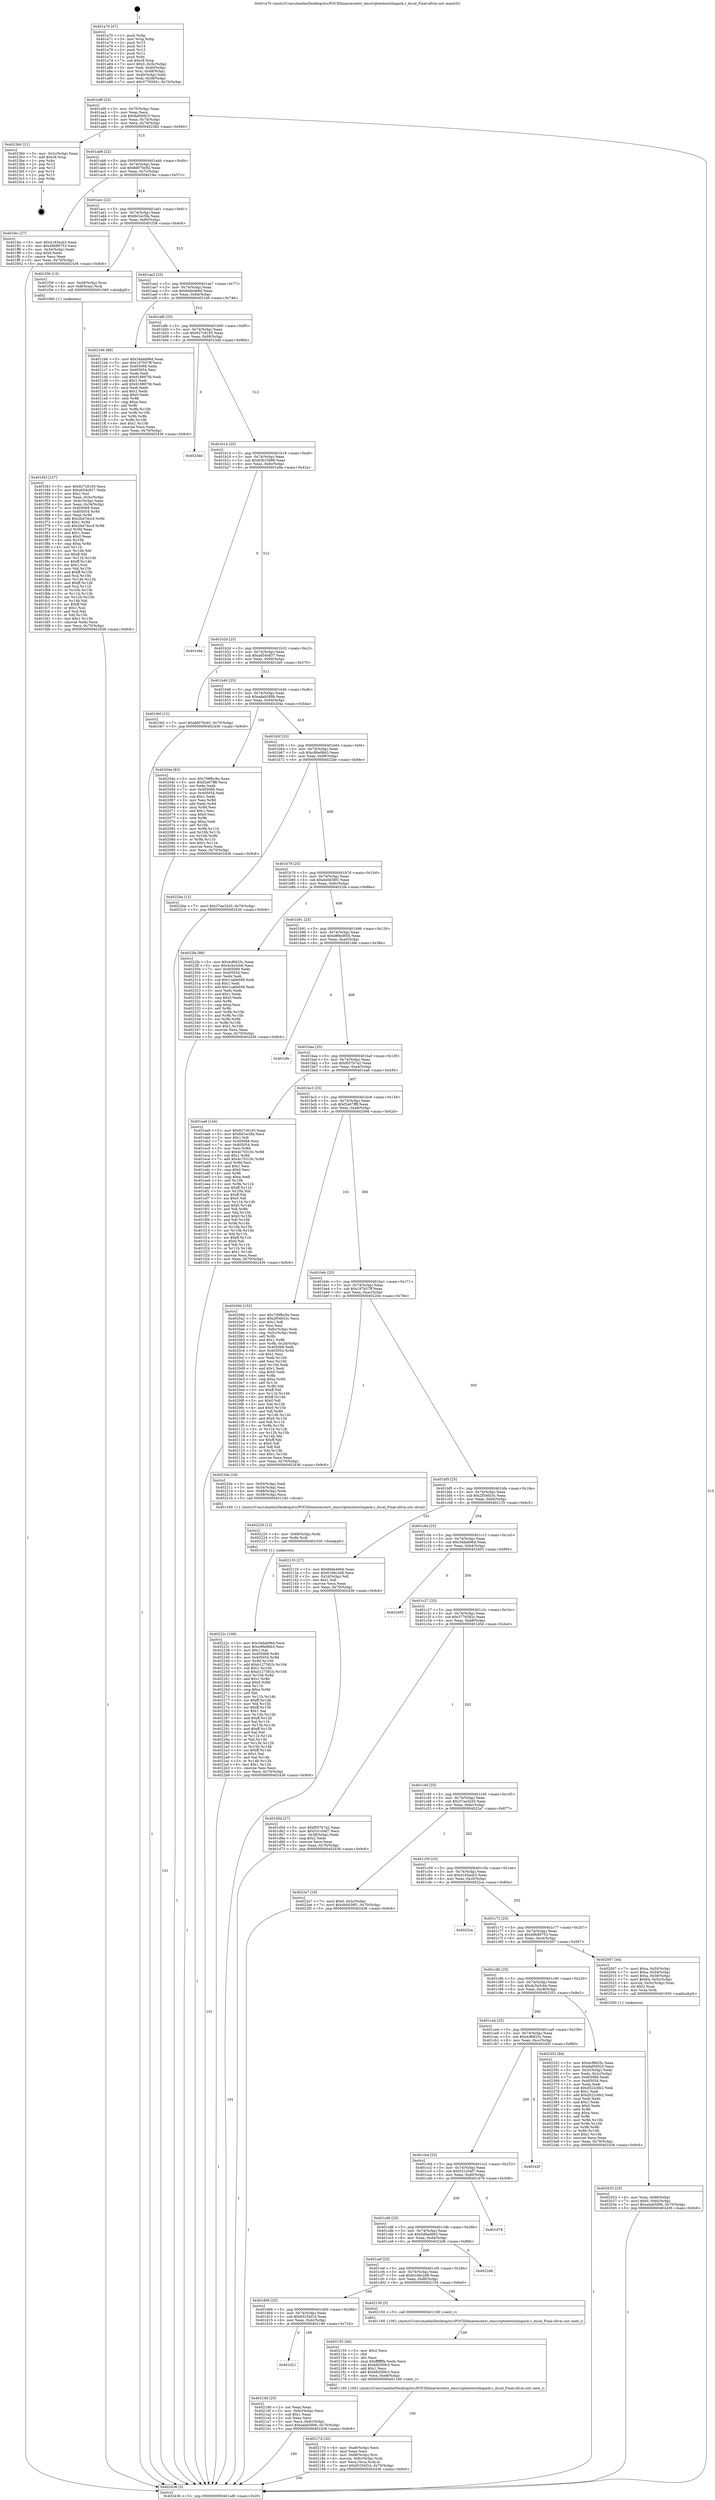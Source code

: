 digraph "0x401a70" {
  label = "0x401a70 (/mnt/c/Users/mathe/Desktop/tcc/POCII/binaries/extr_emscriptentestslinpack.c_dscal_Final-ollvm.out::main(0))"
  labelloc = "t"
  node[shape=record]

  Entry [label="",width=0.3,height=0.3,shape=circle,fillcolor=black,style=filled]
  "0x401a9f" [label="{
     0x401a9f [23]\l
     | [instrs]\l
     &nbsp;&nbsp;0x401a9f \<+3\>: mov -0x70(%rbp),%eax\l
     &nbsp;&nbsp;0x401aa2 \<+2\>: mov %eax,%ecx\l
     &nbsp;&nbsp;0x401aa4 \<+6\>: sub $0x8af50925,%ecx\l
     &nbsp;&nbsp;0x401aaa \<+3\>: mov %eax,-0x74(%rbp)\l
     &nbsp;&nbsp;0x401aad \<+3\>: mov %ecx,-0x78(%rbp)\l
     &nbsp;&nbsp;0x401ab0 \<+6\>: je 00000000004023b0 \<main+0x940\>\l
  }"]
  "0x4023b0" [label="{
     0x4023b0 [21]\l
     | [instrs]\l
     &nbsp;&nbsp;0x4023b0 \<+3\>: mov -0x2c(%rbp),%eax\l
     &nbsp;&nbsp;0x4023b3 \<+7\>: add $0xc8,%rsp\l
     &nbsp;&nbsp;0x4023ba \<+1\>: pop %rbx\l
     &nbsp;&nbsp;0x4023bb \<+2\>: pop %r12\l
     &nbsp;&nbsp;0x4023bd \<+2\>: pop %r13\l
     &nbsp;&nbsp;0x4023bf \<+2\>: pop %r14\l
     &nbsp;&nbsp;0x4023c1 \<+2\>: pop %r15\l
     &nbsp;&nbsp;0x4023c3 \<+1\>: pop %rbp\l
     &nbsp;&nbsp;0x4023c4 \<+1\>: ret\l
  }"]
  "0x401ab6" [label="{
     0x401ab6 [22]\l
     | [instrs]\l
     &nbsp;&nbsp;0x401ab6 \<+5\>: jmp 0000000000401abb \<main+0x4b\>\l
     &nbsp;&nbsp;0x401abb \<+3\>: mov -0x74(%rbp),%eax\l
     &nbsp;&nbsp;0x401abe \<+5\>: sub $0x8d07bc92,%eax\l
     &nbsp;&nbsp;0x401ac3 \<+3\>: mov %eax,-0x7c(%rbp)\l
     &nbsp;&nbsp;0x401ac6 \<+6\>: je 0000000000401fec \<main+0x57c\>\l
  }"]
  Exit [label="",width=0.3,height=0.3,shape=circle,fillcolor=black,style=filled,peripheries=2]
  "0x401fec" [label="{
     0x401fec [27]\l
     | [instrs]\l
     &nbsp;&nbsp;0x401fec \<+5\>: mov $0x4183acb3,%eax\l
     &nbsp;&nbsp;0x401ff1 \<+5\>: mov $0x49b89753,%ecx\l
     &nbsp;&nbsp;0x401ff6 \<+3\>: mov -0x34(%rbp),%edx\l
     &nbsp;&nbsp;0x401ff9 \<+3\>: cmp $0x0,%edx\l
     &nbsp;&nbsp;0x401ffc \<+3\>: cmove %ecx,%eax\l
     &nbsp;&nbsp;0x401fff \<+3\>: mov %eax,-0x70(%rbp)\l
     &nbsp;&nbsp;0x402002 \<+5\>: jmp 0000000000402436 \<main+0x9c6\>\l
  }"]
  "0x401acc" [label="{
     0x401acc [22]\l
     | [instrs]\l
     &nbsp;&nbsp;0x401acc \<+5\>: jmp 0000000000401ad1 \<main+0x61\>\l
     &nbsp;&nbsp;0x401ad1 \<+3\>: mov -0x74(%rbp),%eax\l
     &nbsp;&nbsp;0x401ad4 \<+5\>: sub $0x8d1ec5fa,%eax\l
     &nbsp;&nbsp;0x401ad9 \<+3\>: mov %eax,-0x80(%rbp)\l
     &nbsp;&nbsp;0x401adc \<+6\>: je 0000000000401f36 \<main+0x4c6\>\l
  }"]
  "0x40222c" [label="{
     0x40222c [146]\l
     | [instrs]\l
     &nbsp;&nbsp;0x40222c \<+5\>: mov $0x34dab96d,%ecx\l
     &nbsp;&nbsp;0x402231 \<+5\>: mov $0xc86e9bb3,%esi\l
     &nbsp;&nbsp;0x402236 \<+2\>: mov $0x1,%al\l
     &nbsp;&nbsp;0x402238 \<+8\>: mov 0x405068,%r8d\l
     &nbsp;&nbsp;0x402240 \<+8\>: mov 0x405054,%r9d\l
     &nbsp;&nbsp;0x402248 \<+3\>: mov %r8d,%r10d\l
     &nbsp;&nbsp;0x40224b \<+7\>: add $0xb127581b,%r10d\l
     &nbsp;&nbsp;0x402252 \<+4\>: sub $0x1,%r10d\l
     &nbsp;&nbsp;0x402256 \<+7\>: sub $0xb127581b,%r10d\l
     &nbsp;&nbsp;0x40225d \<+4\>: imul %r10d,%r8d\l
     &nbsp;&nbsp;0x402261 \<+4\>: and $0x1,%r8d\l
     &nbsp;&nbsp;0x402265 \<+4\>: cmp $0x0,%r8d\l
     &nbsp;&nbsp;0x402269 \<+4\>: sete %r11b\l
     &nbsp;&nbsp;0x40226d \<+4\>: cmp $0xa,%r9d\l
     &nbsp;&nbsp;0x402271 \<+3\>: setl %bl\l
     &nbsp;&nbsp;0x402274 \<+3\>: mov %r11b,%r14b\l
     &nbsp;&nbsp;0x402277 \<+4\>: xor $0xff,%r14b\l
     &nbsp;&nbsp;0x40227b \<+3\>: mov %bl,%r15b\l
     &nbsp;&nbsp;0x40227e \<+4\>: xor $0xff,%r15b\l
     &nbsp;&nbsp;0x402282 \<+2\>: xor $0x1,%al\l
     &nbsp;&nbsp;0x402284 \<+3\>: mov %r14b,%r12b\l
     &nbsp;&nbsp;0x402287 \<+4\>: and $0xff,%r12b\l
     &nbsp;&nbsp;0x40228b \<+3\>: and %al,%r11b\l
     &nbsp;&nbsp;0x40228e \<+3\>: mov %r15b,%r13b\l
     &nbsp;&nbsp;0x402291 \<+4\>: and $0xff,%r13b\l
     &nbsp;&nbsp;0x402295 \<+2\>: and %al,%bl\l
     &nbsp;&nbsp;0x402297 \<+3\>: or %r11b,%r12b\l
     &nbsp;&nbsp;0x40229a \<+3\>: or %bl,%r13b\l
     &nbsp;&nbsp;0x40229d \<+3\>: xor %r13b,%r12b\l
     &nbsp;&nbsp;0x4022a0 \<+3\>: or %r15b,%r14b\l
     &nbsp;&nbsp;0x4022a3 \<+4\>: xor $0xff,%r14b\l
     &nbsp;&nbsp;0x4022a7 \<+2\>: or $0x1,%al\l
     &nbsp;&nbsp;0x4022a9 \<+3\>: and %al,%r14b\l
     &nbsp;&nbsp;0x4022ac \<+3\>: or %r14b,%r12b\l
     &nbsp;&nbsp;0x4022af \<+4\>: test $0x1,%r12b\l
     &nbsp;&nbsp;0x4022b3 \<+3\>: cmovne %esi,%ecx\l
     &nbsp;&nbsp;0x4022b6 \<+3\>: mov %ecx,-0x70(%rbp)\l
     &nbsp;&nbsp;0x4022b9 \<+5\>: jmp 0000000000402436 \<main+0x9c6\>\l
  }"]
  "0x401f36" [label="{
     0x401f36 [13]\l
     | [instrs]\l
     &nbsp;&nbsp;0x401f36 \<+4\>: mov -0x48(%rbp),%rax\l
     &nbsp;&nbsp;0x401f3a \<+4\>: mov 0x8(%rax),%rdi\l
     &nbsp;&nbsp;0x401f3e \<+5\>: call 0000000000401060 \<atoi@plt\>\l
     | [calls]\l
     &nbsp;&nbsp;0x401060 \{1\} (unknown)\l
  }"]
  "0x401ae2" [label="{
     0x401ae2 [25]\l
     | [instrs]\l
     &nbsp;&nbsp;0x401ae2 \<+5\>: jmp 0000000000401ae7 \<main+0x77\>\l
     &nbsp;&nbsp;0x401ae7 \<+3\>: mov -0x74(%rbp),%eax\l
     &nbsp;&nbsp;0x401aea \<+5\>: sub $0x8dde466d,%eax\l
     &nbsp;&nbsp;0x401aef \<+6\>: mov %eax,-0x84(%rbp)\l
     &nbsp;&nbsp;0x401af5 \<+6\>: je 00000000004021b6 \<main+0x746\>\l
  }"]
  "0x402220" [label="{
     0x402220 [12]\l
     | [instrs]\l
     &nbsp;&nbsp;0x402220 \<+4\>: mov -0x68(%rbp),%rdx\l
     &nbsp;&nbsp;0x402224 \<+3\>: mov %rdx,%rdi\l
     &nbsp;&nbsp;0x402227 \<+5\>: call 0000000000401030 \<free@plt\>\l
     | [calls]\l
     &nbsp;&nbsp;0x401030 \{1\} (unknown)\l
  }"]
  "0x4021b6" [label="{
     0x4021b6 [88]\l
     | [instrs]\l
     &nbsp;&nbsp;0x4021b6 \<+5\>: mov $0x34dab96d,%eax\l
     &nbsp;&nbsp;0x4021bb \<+5\>: mov $0x197b57ff,%ecx\l
     &nbsp;&nbsp;0x4021c0 \<+7\>: mov 0x405068,%edx\l
     &nbsp;&nbsp;0x4021c7 \<+7\>: mov 0x405054,%esi\l
     &nbsp;&nbsp;0x4021ce \<+2\>: mov %edx,%edi\l
     &nbsp;&nbsp;0x4021d0 \<+6\>: sub $0x918897fd,%edi\l
     &nbsp;&nbsp;0x4021d6 \<+3\>: sub $0x1,%edi\l
     &nbsp;&nbsp;0x4021d9 \<+6\>: add $0x918897fd,%edi\l
     &nbsp;&nbsp;0x4021df \<+3\>: imul %edi,%edx\l
     &nbsp;&nbsp;0x4021e2 \<+3\>: and $0x1,%edx\l
     &nbsp;&nbsp;0x4021e5 \<+3\>: cmp $0x0,%edx\l
     &nbsp;&nbsp;0x4021e8 \<+4\>: sete %r8b\l
     &nbsp;&nbsp;0x4021ec \<+3\>: cmp $0xa,%esi\l
     &nbsp;&nbsp;0x4021ef \<+4\>: setl %r9b\l
     &nbsp;&nbsp;0x4021f3 \<+3\>: mov %r8b,%r10b\l
     &nbsp;&nbsp;0x4021f6 \<+3\>: and %r9b,%r10b\l
     &nbsp;&nbsp;0x4021f9 \<+3\>: xor %r9b,%r8b\l
     &nbsp;&nbsp;0x4021fc \<+3\>: or %r8b,%r10b\l
     &nbsp;&nbsp;0x4021ff \<+4\>: test $0x1,%r10b\l
     &nbsp;&nbsp;0x402203 \<+3\>: cmovne %ecx,%eax\l
     &nbsp;&nbsp;0x402206 \<+3\>: mov %eax,-0x70(%rbp)\l
     &nbsp;&nbsp;0x402209 \<+5\>: jmp 0000000000402436 \<main+0x9c6\>\l
  }"]
  "0x401afb" [label="{
     0x401afb [25]\l
     | [instrs]\l
     &nbsp;&nbsp;0x401afb \<+5\>: jmp 0000000000401b00 \<main+0x90\>\l
     &nbsp;&nbsp;0x401b00 \<+3\>: mov -0x74(%rbp),%eax\l
     &nbsp;&nbsp;0x401b03 \<+5\>: sub $0x927c8165,%eax\l
     &nbsp;&nbsp;0x401b08 \<+6\>: mov %eax,-0x88(%rbp)\l
     &nbsp;&nbsp;0x401b0e \<+6\>: je 00000000004023dd \<main+0x96d\>\l
  }"]
  "0x401d21" [label="{
     0x401d21\l
  }", style=dashed]
  "0x4023dd" [label="{
     0x4023dd\l
  }", style=dashed]
  "0x401b14" [label="{
     0x401b14 [25]\l
     | [instrs]\l
     &nbsp;&nbsp;0x401b14 \<+5\>: jmp 0000000000401b19 \<main+0xa9\>\l
     &nbsp;&nbsp;0x401b19 \<+3\>: mov -0x74(%rbp),%eax\l
     &nbsp;&nbsp;0x401b1c \<+5\>: sub $0x93b33686,%eax\l
     &nbsp;&nbsp;0x401b21 \<+6\>: mov %eax,-0x8c(%rbp)\l
     &nbsp;&nbsp;0x401b27 \<+6\>: je 0000000000401e9a \<main+0x42a\>\l
  }"]
  "0x40219d" [label="{
     0x40219d [25]\l
     | [instrs]\l
     &nbsp;&nbsp;0x40219d \<+2\>: xor %eax,%eax\l
     &nbsp;&nbsp;0x40219f \<+3\>: mov -0x6c(%rbp),%ecx\l
     &nbsp;&nbsp;0x4021a2 \<+3\>: sub $0x1,%eax\l
     &nbsp;&nbsp;0x4021a5 \<+2\>: sub %eax,%ecx\l
     &nbsp;&nbsp;0x4021a7 \<+3\>: mov %ecx,-0x6c(%rbp)\l
     &nbsp;&nbsp;0x4021aa \<+7\>: movl $0xadab589b,-0x70(%rbp)\l
     &nbsp;&nbsp;0x4021b1 \<+5\>: jmp 0000000000402436 \<main+0x9c6\>\l
  }"]
  "0x401e9a" [label="{
     0x401e9a\l
  }", style=dashed]
  "0x401b2d" [label="{
     0x401b2d [25]\l
     | [instrs]\l
     &nbsp;&nbsp;0x401b2d \<+5\>: jmp 0000000000401b32 \<main+0xc2\>\l
     &nbsp;&nbsp;0x401b32 \<+3\>: mov -0x74(%rbp),%eax\l
     &nbsp;&nbsp;0x401b35 \<+5\>: sub $0xa654c837,%eax\l
     &nbsp;&nbsp;0x401b3a \<+6\>: mov %eax,-0x90(%rbp)\l
     &nbsp;&nbsp;0x401b40 \<+6\>: je 0000000000401fe0 \<main+0x570\>\l
  }"]
  "0x40217d" [label="{
     0x40217d [32]\l
     | [instrs]\l
     &nbsp;&nbsp;0x40217d \<+6\>: mov -0xe8(%rbp),%ecx\l
     &nbsp;&nbsp;0x402183 \<+3\>: imul %eax,%ecx\l
     &nbsp;&nbsp;0x402186 \<+4\>: mov -0x68(%rbp),%rsi\l
     &nbsp;&nbsp;0x40218a \<+4\>: movslq -0x6c(%rbp),%rdi\l
     &nbsp;&nbsp;0x40218e \<+3\>: mov %ecx,(%rsi,%rdi,4)\l
     &nbsp;&nbsp;0x402191 \<+7\>: movl $0x6525bf1d,-0x70(%rbp)\l
     &nbsp;&nbsp;0x402198 \<+5\>: jmp 0000000000402436 \<main+0x9c6\>\l
  }"]
  "0x401fe0" [label="{
     0x401fe0 [12]\l
     | [instrs]\l
     &nbsp;&nbsp;0x401fe0 \<+7\>: movl $0x8d07bc92,-0x70(%rbp)\l
     &nbsp;&nbsp;0x401fe7 \<+5\>: jmp 0000000000402436 \<main+0x9c6\>\l
  }"]
  "0x401b46" [label="{
     0x401b46 [25]\l
     | [instrs]\l
     &nbsp;&nbsp;0x401b46 \<+5\>: jmp 0000000000401b4b \<main+0xdb\>\l
     &nbsp;&nbsp;0x401b4b \<+3\>: mov -0x74(%rbp),%eax\l
     &nbsp;&nbsp;0x401b4e \<+5\>: sub $0xadab589b,%eax\l
     &nbsp;&nbsp;0x401b53 \<+6\>: mov %eax,-0x94(%rbp)\l
     &nbsp;&nbsp;0x401b59 \<+6\>: je 000000000040204a \<main+0x5da\>\l
  }"]
  "0x402155" [label="{
     0x402155 [40]\l
     | [instrs]\l
     &nbsp;&nbsp;0x402155 \<+5\>: mov $0x2,%ecx\l
     &nbsp;&nbsp;0x40215a \<+1\>: cltd\l
     &nbsp;&nbsp;0x40215b \<+2\>: idiv %ecx\l
     &nbsp;&nbsp;0x40215d \<+6\>: imul $0xfffffffe,%edx,%ecx\l
     &nbsp;&nbsp;0x402163 \<+6\>: sub $0xb8200fc3,%ecx\l
     &nbsp;&nbsp;0x402169 \<+3\>: add $0x1,%ecx\l
     &nbsp;&nbsp;0x40216c \<+6\>: add $0xb8200fc3,%ecx\l
     &nbsp;&nbsp;0x402172 \<+6\>: mov %ecx,-0xe8(%rbp)\l
     &nbsp;&nbsp;0x402178 \<+5\>: call 0000000000401160 \<next_i\>\l
     | [calls]\l
     &nbsp;&nbsp;0x401160 \{100\} (/mnt/c/Users/mathe/Desktop/tcc/POCII/binaries/extr_emscriptentestslinpack.c_dscal_Final-ollvm.out::next_i)\l
  }"]
  "0x40204a" [label="{
     0x40204a [83]\l
     | [instrs]\l
     &nbsp;&nbsp;0x40204a \<+5\>: mov $0x709fbc9a,%eax\l
     &nbsp;&nbsp;0x40204f \<+5\>: mov $0xf2e67ff8,%ecx\l
     &nbsp;&nbsp;0x402054 \<+2\>: xor %edx,%edx\l
     &nbsp;&nbsp;0x402056 \<+7\>: mov 0x405068,%esi\l
     &nbsp;&nbsp;0x40205d \<+7\>: mov 0x405054,%edi\l
     &nbsp;&nbsp;0x402064 \<+3\>: sub $0x1,%edx\l
     &nbsp;&nbsp;0x402067 \<+3\>: mov %esi,%r8d\l
     &nbsp;&nbsp;0x40206a \<+3\>: add %edx,%r8d\l
     &nbsp;&nbsp;0x40206d \<+4\>: imul %r8d,%esi\l
     &nbsp;&nbsp;0x402071 \<+3\>: and $0x1,%esi\l
     &nbsp;&nbsp;0x402074 \<+3\>: cmp $0x0,%esi\l
     &nbsp;&nbsp;0x402077 \<+4\>: sete %r9b\l
     &nbsp;&nbsp;0x40207b \<+3\>: cmp $0xa,%edi\l
     &nbsp;&nbsp;0x40207e \<+4\>: setl %r10b\l
     &nbsp;&nbsp;0x402082 \<+3\>: mov %r9b,%r11b\l
     &nbsp;&nbsp;0x402085 \<+3\>: and %r10b,%r11b\l
     &nbsp;&nbsp;0x402088 \<+3\>: xor %r10b,%r9b\l
     &nbsp;&nbsp;0x40208b \<+3\>: or %r9b,%r11b\l
     &nbsp;&nbsp;0x40208e \<+4\>: test $0x1,%r11b\l
     &nbsp;&nbsp;0x402092 \<+3\>: cmovne %ecx,%eax\l
     &nbsp;&nbsp;0x402095 \<+3\>: mov %eax,-0x70(%rbp)\l
     &nbsp;&nbsp;0x402098 \<+5\>: jmp 0000000000402436 \<main+0x9c6\>\l
  }"]
  "0x401b5f" [label="{
     0x401b5f [25]\l
     | [instrs]\l
     &nbsp;&nbsp;0x401b5f \<+5\>: jmp 0000000000401b64 \<main+0xf4\>\l
     &nbsp;&nbsp;0x401b64 \<+3\>: mov -0x74(%rbp),%eax\l
     &nbsp;&nbsp;0x401b67 \<+5\>: sub $0xc86e9bb3,%eax\l
     &nbsp;&nbsp;0x401b6c \<+6\>: mov %eax,-0x98(%rbp)\l
     &nbsp;&nbsp;0x401b72 \<+6\>: je 00000000004022be \<main+0x84e\>\l
  }"]
  "0x401d08" [label="{
     0x401d08 [25]\l
     | [instrs]\l
     &nbsp;&nbsp;0x401d08 \<+5\>: jmp 0000000000401d0d \<main+0x29d\>\l
     &nbsp;&nbsp;0x401d0d \<+3\>: mov -0x74(%rbp),%eax\l
     &nbsp;&nbsp;0x401d10 \<+5\>: sub $0x6525bf1d,%eax\l
     &nbsp;&nbsp;0x401d15 \<+6\>: mov %eax,-0xdc(%rbp)\l
     &nbsp;&nbsp;0x401d1b \<+6\>: je 000000000040219d \<main+0x72d\>\l
  }"]
  "0x4022be" [label="{
     0x4022be [12]\l
     | [instrs]\l
     &nbsp;&nbsp;0x4022be \<+7\>: movl $0x37ae32d3,-0x70(%rbp)\l
     &nbsp;&nbsp;0x4022c5 \<+5\>: jmp 0000000000402436 \<main+0x9c6\>\l
  }"]
  "0x401b78" [label="{
     0x401b78 [25]\l
     | [instrs]\l
     &nbsp;&nbsp;0x401b78 \<+5\>: jmp 0000000000401b7d \<main+0x10d\>\l
     &nbsp;&nbsp;0x401b7d \<+3\>: mov -0x74(%rbp),%eax\l
     &nbsp;&nbsp;0x401b80 \<+5\>: sub $0xd40d38f1,%eax\l
     &nbsp;&nbsp;0x401b85 \<+6\>: mov %eax,-0x9c(%rbp)\l
     &nbsp;&nbsp;0x401b8b \<+6\>: je 00000000004022fa \<main+0x88a\>\l
  }"]
  "0x402150" [label="{
     0x402150 [5]\l
     | [instrs]\l
     &nbsp;&nbsp;0x402150 \<+5\>: call 0000000000401160 \<next_i\>\l
     | [calls]\l
     &nbsp;&nbsp;0x401160 \{100\} (/mnt/c/Users/mathe/Desktop/tcc/POCII/binaries/extr_emscriptentestslinpack.c_dscal_Final-ollvm.out::next_i)\l
  }"]
  "0x4022fa" [label="{
     0x4022fa [88]\l
     | [instrs]\l
     &nbsp;&nbsp;0x4022fa \<+5\>: mov $0x4cf6625c,%eax\l
     &nbsp;&nbsp;0x4022ff \<+5\>: mov $0x4c5e3cbb,%ecx\l
     &nbsp;&nbsp;0x402304 \<+7\>: mov 0x405068,%edx\l
     &nbsp;&nbsp;0x40230b \<+7\>: mov 0x405054,%esi\l
     &nbsp;&nbsp;0x402312 \<+2\>: mov %edx,%edi\l
     &nbsp;&nbsp;0x402314 \<+6\>: sub $0x1cabb048,%edi\l
     &nbsp;&nbsp;0x40231a \<+3\>: sub $0x1,%edi\l
     &nbsp;&nbsp;0x40231d \<+6\>: add $0x1cabb048,%edi\l
     &nbsp;&nbsp;0x402323 \<+3\>: imul %edi,%edx\l
     &nbsp;&nbsp;0x402326 \<+3\>: and $0x1,%edx\l
     &nbsp;&nbsp;0x402329 \<+3\>: cmp $0x0,%edx\l
     &nbsp;&nbsp;0x40232c \<+4\>: sete %r8b\l
     &nbsp;&nbsp;0x402330 \<+3\>: cmp $0xa,%esi\l
     &nbsp;&nbsp;0x402333 \<+4\>: setl %r9b\l
     &nbsp;&nbsp;0x402337 \<+3\>: mov %r8b,%r10b\l
     &nbsp;&nbsp;0x40233a \<+3\>: and %r9b,%r10b\l
     &nbsp;&nbsp;0x40233d \<+3\>: xor %r9b,%r8b\l
     &nbsp;&nbsp;0x402340 \<+3\>: or %r8b,%r10b\l
     &nbsp;&nbsp;0x402343 \<+4\>: test $0x1,%r10b\l
     &nbsp;&nbsp;0x402347 \<+3\>: cmovne %ecx,%eax\l
     &nbsp;&nbsp;0x40234a \<+3\>: mov %eax,-0x70(%rbp)\l
     &nbsp;&nbsp;0x40234d \<+5\>: jmp 0000000000402436 \<main+0x9c6\>\l
  }"]
  "0x401b91" [label="{
     0x401b91 [25]\l
     | [instrs]\l
     &nbsp;&nbsp;0x401b91 \<+5\>: jmp 0000000000401b96 \<main+0x126\>\l
     &nbsp;&nbsp;0x401b96 \<+3\>: mov -0x74(%rbp),%eax\l
     &nbsp;&nbsp;0x401b99 \<+5\>: sub $0xd89ed65b,%eax\l
     &nbsp;&nbsp;0x401b9e \<+6\>: mov %eax,-0xa0(%rbp)\l
     &nbsp;&nbsp;0x401ba4 \<+6\>: je 0000000000401dfe \<main+0x38e\>\l
  }"]
  "0x401cef" [label="{
     0x401cef [25]\l
     | [instrs]\l
     &nbsp;&nbsp;0x401cef \<+5\>: jmp 0000000000401cf4 \<main+0x284\>\l
     &nbsp;&nbsp;0x401cf4 \<+3\>: mov -0x74(%rbp),%eax\l
     &nbsp;&nbsp;0x401cf7 \<+5\>: sub $0x6166c2d8,%eax\l
     &nbsp;&nbsp;0x401cfc \<+6\>: mov %eax,-0xd8(%rbp)\l
     &nbsp;&nbsp;0x401d02 \<+6\>: je 0000000000402150 \<main+0x6e0\>\l
  }"]
  "0x401dfe" [label="{
     0x401dfe\l
  }", style=dashed]
  "0x401baa" [label="{
     0x401baa [25]\l
     | [instrs]\l
     &nbsp;&nbsp;0x401baa \<+5\>: jmp 0000000000401baf \<main+0x13f\>\l
     &nbsp;&nbsp;0x401baf \<+3\>: mov -0x74(%rbp),%eax\l
     &nbsp;&nbsp;0x401bb2 \<+5\>: sub $0xf057b7a2,%eax\l
     &nbsp;&nbsp;0x401bb7 \<+6\>: mov %eax,-0xa4(%rbp)\l
     &nbsp;&nbsp;0x401bbd \<+6\>: je 0000000000401ea6 \<main+0x436\>\l
  }"]
  "0x4022d6" [label="{
     0x4022d6\l
  }", style=dashed]
  "0x401ea6" [label="{
     0x401ea6 [144]\l
     | [instrs]\l
     &nbsp;&nbsp;0x401ea6 \<+5\>: mov $0x927c8165,%eax\l
     &nbsp;&nbsp;0x401eab \<+5\>: mov $0x8d1ec5fa,%ecx\l
     &nbsp;&nbsp;0x401eb0 \<+2\>: mov $0x1,%dl\l
     &nbsp;&nbsp;0x401eb2 \<+7\>: mov 0x405068,%esi\l
     &nbsp;&nbsp;0x401eb9 \<+7\>: mov 0x405054,%edi\l
     &nbsp;&nbsp;0x401ec0 \<+3\>: mov %esi,%r8d\l
     &nbsp;&nbsp;0x401ec3 \<+7\>: sub $0x4c70310c,%r8d\l
     &nbsp;&nbsp;0x401eca \<+4\>: sub $0x1,%r8d\l
     &nbsp;&nbsp;0x401ece \<+7\>: add $0x4c70310c,%r8d\l
     &nbsp;&nbsp;0x401ed5 \<+4\>: imul %r8d,%esi\l
     &nbsp;&nbsp;0x401ed9 \<+3\>: and $0x1,%esi\l
     &nbsp;&nbsp;0x401edc \<+3\>: cmp $0x0,%esi\l
     &nbsp;&nbsp;0x401edf \<+4\>: sete %r9b\l
     &nbsp;&nbsp;0x401ee3 \<+3\>: cmp $0xa,%edi\l
     &nbsp;&nbsp;0x401ee6 \<+4\>: setl %r10b\l
     &nbsp;&nbsp;0x401eea \<+3\>: mov %r9b,%r11b\l
     &nbsp;&nbsp;0x401eed \<+4\>: xor $0xff,%r11b\l
     &nbsp;&nbsp;0x401ef1 \<+3\>: mov %r10b,%bl\l
     &nbsp;&nbsp;0x401ef4 \<+3\>: xor $0xff,%bl\l
     &nbsp;&nbsp;0x401ef7 \<+3\>: xor $0x0,%dl\l
     &nbsp;&nbsp;0x401efa \<+3\>: mov %r11b,%r14b\l
     &nbsp;&nbsp;0x401efd \<+4\>: and $0x0,%r14b\l
     &nbsp;&nbsp;0x401f01 \<+3\>: and %dl,%r9b\l
     &nbsp;&nbsp;0x401f04 \<+3\>: mov %bl,%r15b\l
     &nbsp;&nbsp;0x401f07 \<+4\>: and $0x0,%r15b\l
     &nbsp;&nbsp;0x401f0b \<+3\>: and %dl,%r10b\l
     &nbsp;&nbsp;0x401f0e \<+3\>: or %r9b,%r14b\l
     &nbsp;&nbsp;0x401f11 \<+3\>: or %r10b,%r15b\l
     &nbsp;&nbsp;0x401f14 \<+3\>: xor %r15b,%r14b\l
     &nbsp;&nbsp;0x401f17 \<+3\>: or %bl,%r11b\l
     &nbsp;&nbsp;0x401f1a \<+4\>: xor $0xff,%r11b\l
     &nbsp;&nbsp;0x401f1e \<+3\>: or $0x0,%dl\l
     &nbsp;&nbsp;0x401f21 \<+3\>: and %dl,%r11b\l
     &nbsp;&nbsp;0x401f24 \<+3\>: or %r11b,%r14b\l
     &nbsp;&nbsp;0x401f27 \<+4\>: test $0x1,%r14b\l
     &nbsp;&nbsp;0x401f2b \<+3\>: cmovne %ecx,%eax\l
     &nbsp;&nbsp;0x401f2e \<+3\>: mov %eax,-0x70(%rbp)\l
     &nbsp;&nbsp;0x401f31 \<+5\>: jmp 0000000000402436 \<main+0x9c6\>\l
  }"]
  "0x401bc3" [label="{
     0x401bc3 [25]\l
     | [instrs]\l
     &nbsp;&nbsp;0x401bc3 \<+5\>: jmp 0000000000401bc8 \<main+0x158\>\l
     &nbsp;&nbsp;0x401bc8 \<+3\>: mov -0x74(%rbp),%eax\l
     &nbsp;&nbsp;0x401bcb \<+5\>: sub $0xf2e67ff8,%eax\l
     &nbsp;&nbsp;0x401bd0 \<+6\>: mov %eax,-0xa8(%rbp)\l
     &nbsp;&nbsp;0x401bd6 \<+6\>: je 000000000040209d \<main+0x62d\>\l
  }"]
  "0x401cd6" [label="{
     0x401cd6 [25]\l
     | [instrs]\l
     &nbsp;&nbsp;0x401cd6 \<+5\>: jmp 0000000000401cdb \<main+0x26b\>\l
     &nbsp;&nbsp;0x401cdb \<+3\>: mov -0x74(%rbp),%eax\l
     &nbsp;&nbsp;0x401cde \<+5\>: sub $0x5d6ad063,%eax\l
     &nbsp;&nbsp;0x401ce3 \<+6\>: mov %eax,-0xd4(%rbp)\l
     &nbsp;&nbsp;0x401ce9 \<+6\>: je 00000000004022d6 \<main+0x866\>\l
  }"]
  "0x40209d" [label="{
     0x40209d [152]\l
     | [instrs]\l
     &nbsp;&nbsp;0x40209d \<+5\>: mov $0x709fbc9a,%eax\l
     &nbsp;&nbsp;0x4020a2 \<+5\>: mov $0x2f54653c,%ecx\l
     &nbsp;&nbsp;0x4020a7 \<+2\>: mov $0x1,%dl\l
     &nbsp;&nbsp;0x4020a9 \<+2\>: xor %esi,%esi\l
     &nbsp;&nbsp;0x4020ab \<+3\>: mov -0x6c(%rbp),%edi\l
     &nbsp;&nbsp;0x4020ae \<+3\>: cmp -0x5c(%rbp),%edi\l
     &nbsp;&nbsp;0x4020b1 \<+4\>: setl %r8b\l
     &nbsp;&nbsp;0x4020b5 \<+4\>: and $0x1,%r8b\l
     &nbsp;&nbsp;0x4020b9 \<+4\>: mov %r8b,-0x2d(%rbp)\l
     &nbsp;&nbsp;0x4020bd \<+7\>: mov 0x405068,%edi\l
     &nbsp;&nbsp;0x4020c4 \<+8\>: mov 0x405054,%r9d\l
     &nbsp;&nbsp;0x4020cc \<+3\>: sub $0x1,%esi\l
     &nbsp;&nbsp;0x4020cf \<+3\>: mov %edi,%r10d\l
     &nbsp;&nbsp;0x4020d2 \<+3\>: add %esi,%r10d\l
     &nbsp;&nbsp;0x4020d5 \<+4\>: imul %r10d,%edi\l
     &nbsp;&nbsp;0x4020d9 \<+3\>: and $0x1,%edi\l
     &nbsp;&nbsp;0x4020dc \<+3\>: cmp $0x0,%edi\l
     &nbsp;&nbsp;0x4020df \<+4\>: sete %r8b\l
     &nbsp;&nbsp;0x4020e3 \<+4\>: cmp $0xa,%r9d\l
     &nbsp;&nbsp;0x4020e7 \<+4\>: setl %r11b\l
     &nbsp;&nbsp;0x4020eb \<+3\>: mov %r8b,%bl\l
     &nbsp;&nbsp;0x4020ee \<+3\>: xor $0xff,%bl\l
     &nbsp;&nbsp;0x4020f1 \<+3\>: mov %r11b,%r14b\l
     &nbsp;&nbsp;0x4020f4 \<+4\>: xor $0xff,%r14b\l
     &nbsp;&nbsp;0x4020f8 \<+3\>: xor $0x0,%dl\l
     &nbsp;&nbsp;0x4020fb \<+3\>: mov %bl,%r15b\l
     &nbsp;&nbsp;0x4020fe \<+4\>: and $0x0,%r15b\l
     &nbsp;&nbsp;0x402102 \<+3\>: and %dl,%r8b\l
     &nbsp;&nbsp;0x402105 \<+3\>: mov %r14b,%r12b\l
     &nbsp;&nbsp;0x402108 \<+4\>: and $0x0,%r12b\l
     &nbsp;&nbsp;0x40210c \<+3\>: and %dl,%r11b\l
     &nbsp;&nbsp;0x40210f \<+3\>: or %r8b,%r15b\l
     &nbsp;&nbsp;0x402112 \<+3\>: or %r11b,%r12b\l
     &nbsp;&nbsp;0x402115 \<+3\>: xor %r12b,%r15b\l
     &nbsp;&nbsp;0x402118 \<+3\>: or %r14b,%bl\l
     &nbsp;&nbsp;0x40211b \<+3\>: xor $0xff,%bl\l
     &nbsp;&nbsp;0x40211e \<+3\>: or $0x0,%dl\l
     &nbsp;&nbsp;0x402121 \<+2\>: and %dl,%bl\l
     &nbsp;&nbsp;0x402123 \<+3\>: or %bl,%r15b\l
     &nbsp;&nbsp;0x402126 \<+4\>: test $0x1,%r15b\l
     &nbsp;&nbsp;0x40212a \<+3\>: cmovne %ecx,%eax\l
     &nbsp;&nbsp;0x40212d \<+3\>: mov %eax,-0x70(%rbp)\l
     &nbsp;&nbsp;0x402130 \<+5\>: jmp 0000000000402436 \<main+0x9c6\>\l
  }"]
  "0x401bdc" [label="{
     0x401bdc [25]\l
     | [instrs]\l
     &nbsp;&nbsp;0x401bdc \<+5\>: jmp 0000000000401be1 \<main+0x171\>\l
     &nbsp;&nbsp;0x401be1 \<+3\>: mov -0x74(%rbp),%eax\l
     &nbsp;&nbsp;0x401be4 \<+5\>: sub $0x197b57ff,%eax\l
     &nbsp;&nbsp;0x401be9 \<+6\>: mov %eax,-0xac(%rbp)\l
     &nbsp;&nbsp;0x401bef \<+6\>: je 000000000040220e \<main+0x79e\>\l
  }"]
  "0x401d78" [label="{
     0x401d78\l
  }", style=dashed]
  "0x40220e" [label="{
     0x40220e [18]\l
     | [instrs]\l
     &nbsp;&nbsp;0x40220e \<+3\>: mov -0x50(%rbp),%edi\l
     &nbsp;&nbsp;0x402211 \<+3\>: mov -0x54(%rbp),%esi\l
     &nbsp;&nbsp;0x402214 \<+4\>: mov -0x68(%rbp),%rdx\l
     &nbsp;&nbsp;0x402218 \<+3\>: mov -0x58(%rbp),%ecx\l
     &nbsp;&nbsp;0x40221b \<+5\>: call 0000000000401240 \<dscal\>\l
     | [calls]\l
     &nbsp;&nbsp;0x401240 \{1\} (/mnt/c/Users/mathe/Desktop/tcc/POCII/binaries/extr_emscriptentestslinpack.c_dscal_Final-ollvm.out::dscal)\l
  }"]
  "0x401bf5" [label="{
     0x401bf5 [25]\l
     | [instrs]\l
     &nbsp;&nbsp;0x401bf5 \<+5\>: jmp 0000000000401bfa \<main+0x18a\>\l
     &nbsp;&nbsp;0x401bfa \<+3\>: mov -0x74(%rbp),%eax\l
     &nbsp;&nbsp;0x401bfd \<+5\>: sub $0x2f54653c,%eax\l
     &nbsp;&nbsp;0x401c02 \<+6\>: mov %eax,-0xb0(%rbp)\l
     &nbsp;&nbsp;0x401c08 \<+6\>: je 0000000000402135 \<main+0x6c5\>\l
  }"]
  "0x401cbd" [label="{
     0x401cbd [25]\l
     | [instrs]\l
     &nbsp;&nbsp;0x401cbd \<+5\>: jmp 0000000000401cc2 \<main+0x252\>\l
     &nbsp;&nbsp;0x401cc2 \<+3\>: mov -0x74(%rbp),%eax\l
     &nbsp;&nbsp;0x401cc5 \<+5\>: sub $0x531c04f7,%eax\l
     &nbsp;&nbsp;0x401cca \<+6\>: mov %eax,-0xd0(%rbp)\l
     &nbsp;&nbsp;0x401cd0 \<+6\>: je 0000000000401d78 \<main+0x308\>\l
  }"]
  "0x402135" [label="{
     0x402135 [27]\l
     | [instrs]\l
     &nbsp;&nbsp;0x402135 \<+5\>: mov $0x8dde466d,%eax\l
     &nbsp;&nbsp;0x40213a \<+5\>: mov $0x6166c2d8,%ecx\l
     &nbsp;&nbsp;0x40213f \<+3\>: mov -0x2d(%rbp),%dl\l
     &nbsp;&nbsp;0x402142 \<+3\>: test $0x1,%dl\l
     &nbsp;&nbsp;0x402145 \<+3\>: cmovne %ecx,%eax\l
     &nbsp;&nbsp;0x402148 \<+3\>: mov %eax,-0x70(%rbp)\l
     &nbsp;&nbsp;0x40214b \<+5\>: jmp 0000000000402436 \<main+0x9c6\>\l
  }"]
  "0x401c0e" [label="{
     0x401c0e [25]\l
     | [instrs]\l
     &nbsp;&nbsp;0x401c0e \<+5\>: jmp 0000000000401c13 \<main+0x1a3\>\l
     &nbsp;&nbsp;0x401c13 \<+3\>: mov -0x74(%rbp),%eax\l
     &nbsp;&nbsp;0x401c16 \<+5\>: sub $0x34dab96d,%eax\l
     &nbsp;&nbsp;0x401c1b \<+6\>: mov %eax,-0xb4(%rbp)\l
     &nbsp;&nbsp;0x401c21 \<+6\>: je 0000000000402405 \<main+0x995\>\l
  }"]
  "0x40242f" [label="{
     0x40242f\l
  }", style=dashed]
  "0x402405" [label="{
     0x402405\l
  }", style=dashed]
  "0x401c27" [label="{
     0x401c27 [25]\l
     | [instrs]\l
     &nbsp;&nbsp;0x401c27 \<+5\>: jmp 0000000000401c2c \<main+0x1bc\>\l
     &nbsp;&nbsp;0x401c2c \<+3\>: mov -0x74(%rbp),%eax\l
     &nbsp;&nbsp;0x401c2f \<+5\>: sub $0x3776592c,%eax\l
     &nbsp;&nbsp;0x401c34 \<+6\>: mov %eax,-0xb8(%rbp)\l
     &nbsp;&nbsp;0x401c3a \<+6\>: je 0000000000401d5d \<main+0x2ed\>\l
  }"]
  "0x401ca4" [label="{
     0x401ca4 [25]\l
     | [instrs]\l
     &nbsp;&nbsp;0x401ca4 \<+5\>: jmp 0000000000401ca9 \<main+0x239\>\l
     &nbsp;&nbsp;0x401ca9 \<+3\>: mov -0x74(%rbp),%eax\l
     &nbsp;&nbsp;0x401cac \<+5\>: sub $0x4cf6625c,%eax\l
     &nbsp;&nbsp;0x401cb1 \<+6\>: mov %eax,-0xcc(%rbp)\l
     &nbsp;&nbsp;0x401cb7 \<+6\>: je 000000000040242f \<main+0x9bf\>\l
  }"]
  "0x401d5d" [label="{
     0x401d5d [27]\l
     | [instrs]\l
     &nbsp;&nbsp;0x401d5d \<+5\>: mov $0xf057b7a2,%eax\l
     &nbsp;&nbsp;0x401d62 \<+5\>: mov $0x531c04f7,%ecx\l
     &nbsp;&nbsp;0x401d67 \<+3\>: mov -0x38(%rbp),%edx\l
     &nbsp;&nbsp;0x401d6a \<+3\>: cmp $0x2,%edx\l
     &nbsp;&nbsp;0x401d6d \<+3\>: cmovne %ecx,%eax\l
     &nbsp;&nbsp;0x401d70 \<+3\>: mov %eax,-0x70(%rbp)\l
     &nbsp;&nbsp;0x401d73 \<+5\>: jmp 0000000000402436 \<main+0x9c6\>\l
  }"]
  "0x401c40" [label="{
     0x401c40 [25]\l
     | [instrs]\l
     &nbsp;&nbsp;0x401c40 \<+5\>: jmp 0000000000401c45 \<main+0x1d5\>\l
     &nbsp;&nbsp;0x401c45 \<+3\>: mov -0x74(%rbp),%eax\l
     &nbsp;&nbsp;0x401c48 \<+5\>: sub $0x37ae32d3,%eax\l
     &nbsp;&nbsp;0x401c4d \<+6\>: mov %eax,-0xbc(%rbp)\l
     &nbsp;&nbsp;0x401c53 \<+6\>: je 00000000004022e7 \<main+0x877\>\l
  }"]
  "0x402436" [label="{
     0x402436 [5]\l
     | [instrs]\l
     &nbsp;&nbsp;0x402436 \<+5\>: jmp 0000000000401a9f \<main+0x2f\>\l
  }"]
  "0x401a70" [label="{
     0x401a70 [47]\l
     | [instrs]\l
     &nbsp;&nbsp;0x401a70 \<+1\>: push %rbp\l
     &nbsp;&nbsp;0x401a71 \<+3\>: mov %rsp,%rbp\l
     &nbsp;&nbsp;0x401a74 \<+2\>: push %r15\l
     &nbsp;&nbsp;0x401a76 \<+2\>: push %r14\l
     &nbsp;&nbsp;0x401a78 \<+2\>: push %r13\l
     &nbsp;&nbsp;0x401a7a \<+2\>: push %r12\l
     &nbsp;&nbsp;0x401a7c \<+1\>: push %rbx\l
     &nbsp;&nbsp;0x401a7d \<+7\>: sub $0xc8,%rsp\l
     &nbsp;&nbsp;0x401a84 \<+7\>: movl $0x0,-0x3c(%rbp)\l
     &nbsp;&nbsp;0x401a8b \<+3\>: mov %edi,-0x40(%rbp)\l
     &nbsp;&nbsp;0x401a8e \<+4\>: mov %rsi,-0x48(%rbp)\l
     &nbsp;&nbsp;0x401a92 \<+3\>: mov -0x40(%rbp),%edi\l
     &nbsp;&nbsp;0x401a95 \<+3\>: mov %edi,-0x38(%rbp)\l
     &nbsp;&nbsp;0x401a98 \<+7\>: movl $0x3776592c,-0x70(%rbp)\l
  }"]
  "0x401f43" [label="{
     0x401f43 [157]\l
     | [instrs]\l
     &nbsp;&nbsp;0x401f43 \<+5\>: mov $0x927c8165,%ecx\l
     &nbsp;&nbsp;0x401f48 \<+5\>: mov $0xa654c837,%edx\l
     &nbsp;&nbsp;0x401f4d \<+3\>: mov $0x1,%sil\l
     &nbsp;&nbsp;0x401f50 \<+3\>: mov %eax,-0x4c(%rbp)\l
     &nbsp;&nbsp;0x401f53 \<+3\>: mov -0x4c(%rbp),%eax\l
     &nbsp;&nbsp;0x401f56 \<+3\>: mov %eax,-0x34(%rbp)\l
     &nbsp;&nbsp;0x401f59 \<+7\>: mov 0x405068,%eax\l
     &nbsp;&nbsp;0x401f60 \<+8\>: mov 0x405054,%r8d\l
     &nbsp;&nbsp;0x401f68 \<+3\>: mov %eax,%r9d\l
     &nbsp;&nbsp;0x401f6b \<+7\>: add $0x2bd7dcc4,%r9d\l
     &nbsp;&nbsp;0x401f72 \<+4\>: sub $0x1,%r9d\l
     &nbsp;&nbsp;0x401f76 \<+7\>: sub $0x2bd7dcc4,%r9d\l
     &nbsp;&nbsp;0x401f7d \<+4\>: imul %r9d,%eax\l
     &nbsp;&nbsp;0x401f81 \<+3\>: and $0x1,%eax\l
     &nbsp;&nbsp;0x401f84 \<+3\>: cmp $0x0,%eax\l
     &nbsp;&nbsp;0x401f87 \<+4\>: sete %r10b\l
     &nbsp;&nbsp;0x401f8b \<+4\>: cmp $0xa,%r8d\l
     &nbsp;&nbsp;0x401f8f \<+4\>: setl %r11b\l
     &nbsp;&nbsp;0x401f93 \<+3\>: mov %r10b,%bl\l
     &nbsp;&nbsp;0x401f96 \<+3\>: xor $0xff,%bl\l
     &nbsp;&nbsp;0x401f99 \<+3\>: mov %r11b,%r14b\l
     &nbsp;&nbsp;0x401f9c \<+4\>: xor $0xff,%r14b\l
     &nbsp;&nbsp;0x401fa0 \<+4\>: xor $0x1,%sil\l
     &nbsp;&nbsp;0x401fa4 \<+3\>: mov %bl,%r15b\l
     &nbsp;&nbsp;0x401fa7 \<+4\>: and $0xff,%r15b\l
     &nbsp;&nbsp;0x401fab \<+3\>: and %sil,%r10b\l
     &nbsp;&nbsp;0x401fae \<+3\>: mov %r14b,%r12b\l
     &nbsp;&nbsp;0x401fb1 \<+4\>: and $0xff,%r12b\l
     &nbsp;&nbsp;0x401fb5 \<+3\>: and %sil,%r11b\l
     &nbsp;&nbsp;0x401fb8 \<+3\>: or %r10b,%r15b\l
     &nbsp;&nbsp;0x401fbb \<+3\>: or %r11b,%r12b\l
     &nbsp;&nbsp;0x401fbe \<+3\>: xor %r12b,%r15b\l
     &nbsp;&nbsp;0x401fc1 \<+3\>: or %r14b,%bl\l
     &nbsp;&nbsp;0x401fc4 \<+3\>: xor $0xff,%bl\l
     &nbsp;&nbsp;0x401fc7 \<+4\>: or $0x1,%sil\l
     &nbsp;&nbsp;0x401fcb \<+3\>: and %sil,%bl\l
     &nbsp;&nbsp;0x401fce \<+3\>: or %bl,%r15b\l
     &nbsp;&nbsp;0x401fd1 \<+4\>: test $0x1,%r15b\l
     &nbsp;&nbsp;0x401fd5 \<+3\>: cmovne %edx,%ecx\l
     &nbsp;&nbsp;0x401fd8 \<+3\>: mov %ecx,-0x70(%rbp)\l
     &nbsp;&nbsp;0x401fdb \<+5\>: jmp 0000000000402436 \<main+0x9c6\>\l
  }"]
  "0x402352" [label="{
     0x402352 [94]\l
     | [instrs]\l
     &nbsp;&nbsp;0x402352 \<+5\>: mov $0x4cf6625c,%eax\l
     &nbsp;&nbsp;0x402357 \<+5\>: mov $0x8af50925,%ecx\l
     &nbsp;&nbsp;0x40235c \<+3\>: mov -0x3c(%rbp),%edx\l
     &nbsp;&nbsp;0x40235f \<+3\>: mov %edx,-0x2c(%rbp)\l
     &nbsp;&nbsp;0x402362 \<+7\>: mov 0x405068,%edx\l
     &nbsp;&nbsp;0x402369 \<+7\>: mov 0x405054,%esi\l
     &nbsp;&nbsp;0x402370 \<+2\>: mov %edx,%edi\l
     &nbsp;&nbsp;0x402372 \<+6\>: sub $0xd522c6b2,%edi\l
     &nbsp;&nbsp;0x402378 \<+3\>: sub $0x1,%edi\l
     &nbsp;&nbsp;0x40237b \<+6\>: add $0xd522c6b2,%edi\l
     &nbsp;&nbsp;0x402381 \<+3\>: imul %edi,%edx\l
     &nbsp;&nbsp;0x402384 \<+3\>: and $0x1,%edx\l
     &nbsp;&nbsp;0x402387 \<+3\>: cmp $0x0,%edx\l
     &nbsp;&nbsp;0x40238a \<+4\>: sete %r8b\l
     &nbsp;&nbsp;0x40238e \<+3\>: cmp $0xa,%esi\l
     &nbsp;&nbsp;0x402391 \<+4\>: setl %r9b\l
     &nbsp;&nbsp;0x402395 \<+3\>: mov %r8b,%r10b\l
     &nbsp;&nbsp;0x402398 \<+3\>: and %r9b,%r10b\l
     &nbsp;&nbsp;0x40239b \<+3\>: xor %r9b,%r8b\l
     &nbsp;&nbsp;0x40239e \<+3\>: or %r8b,%r10b\l
     &nbsp;&nbsp;0x4023a1 \<+4\>: test $0x1,%r10b\l
     &nbsp;&nbsp;0x4023a5 \<+3\>: cmovne %ecx,%eax\l
     &nbsp;&nbsp;0x4023a8 \<+3\>: mov %eax,-0x70(%rbp)\l
     &nbsp;&nbsp;0x4023ab \<+5\>: jmp 0000000000402436 \<main+0x9c6\>\l
  }"]
  "0x4022e7" [label="{
     0x4022e7 [19]\l
     | [instrs]\l
     &nbsp;&nbsp;0x4022e7 \<+7\>: movl $0x0,-0x3c(%rbp)\l
     &nbsp;&nbsp;0x4022ee \<+7\>: movl $0xd40d38f1,-0x70(%rbp)\l
     &nbsp;&nbsp;0x4022f5 \<+5\>: jmp 0000000000402436 \<main+0x9c6\>\l
  }"]
  "0x401c59" [label="{
     0x401c59 [25]\l
     | [instrs]\l
     &nbsp;&nbsp;0x401c59 \<+5\>: jmp 0000000000401c5e \<main+0x1ee\>\l
     &nbsp;&nbsp;0x401c5e \<+3\>: mov -0x74(%rbp),%eax\l
     &nbsp;&nbsp;0x401c61 \<+5\>: sub $0x4183acb3,%eax\l
     &nbsp;&nbsp;0x401c66 \<+6\>: mov %eax,-0xc0(%rbp)\l
     &nbsp;&nbsp;0x401c6c \<+6\>: je 00000000004022ca \<main+0x85a\>\l
  }"]
  "0x402033" [label="{
     0x402033 [23]\l
     | [instrs]\l
     &nbsp;&nbsp;0x402033 \<+4\>: mov %rax,-0x68(%rbp)\l
     &nbsp;&nbsp;0x402037 \<+7\>: movl $0x0,-0x6c(%rbp)\l
     &nbsp;&nbsp;0x40203e \<+7\>: movl $0xadab589b,-0x70(%rbp)\l
     &nbsp;&nbsp;0x402045 \<+5\>: jmp 0000000000402436 \<main+0x9c6\>\l
  }"]
  "0x4022ca" [label="{
     0x4022ca\l
  }", style=dashed]
  "0x401c72" [label="{
     0x401c72 [25]\l
     | [instrs]\l
     &nbsp;&nbsp;0x401c72 \<+5\>: jmp 0000000000401c77 \<main+0x207\>\l
     &nbsp;&nbsp;0x401c77 \<+3\>: mov -0x74(%rbp),%eax\l
     &nbsp;&nbsp;0x401c7a \<+5\>: sub $0x49b89753,%eax\l
     &nbsp;&nbsp;0x401c7f \<+6\>: mov %eax,-0xc4(%rbp)\l
     &nbsp;&nbsp;0x401c85 \<+6\>: je 0000000000402007 \<main+0x597\>\l
  }"]
  "0x401c8b" [label="{
     0x401c8b [25]\l
     | [instrs]\l
     &nbsp;&nbsp;0x401c8b \<+5\>: jmp 0000000000401c90 \<main+0x220\>\l
     &nbsp;&nbsp;0x401c90 \<+3\>: mov -0x74(%rbp),%eax\l
     &nbsp;&nbsp;0x401c93 \<+5\>: sub $0x4c5e3cbb,%eax\l
     &nbsp;&nbsp;0x401c98 \<+6\>: mov %eax,-0xc8(%rbp)\l
     &nbsp;&nbsp;0x401c9e \<+6\>: je 0000000000402352 \<main+0x8e2\>\l
  }"]
  "0x402007" [label="{
     0x402007 [44]\l
     | [instrs]\l
     &nbsp;&nbsp;0x402007 \<+7\>: movl $0xa,-0x50(%rbp)\l
     &nbsp;&nbsp;0x40200e \<+7\>: movl $0xa,-0x54(%rbp)\l
     &nbsp;&nbsp;0x402015 \<+7\>: movl $0xa,-0x58(%rbp)\l
     &nbsp;&nbsp;0x40201c \<+7\>: movl $0x64,-0x5c(%rbp)\l
     &nbsp;&nbsp;0x402023 \<+4\>: movslq -0x5c(%rbp),%rax\l
     &nbsp;&nbsp;0x402027 \<+4\>: shl $0x2,%rax\l
     &nbsp;&nbsp;0x40202b \<+3\>: mov %rax,%rdi\l
     &nbsp;&nbsp;0x40202e \<+5\>: call 0000000000401050 \<malloc@plt\>\l
     | [calls]\l
     &nbsp;&nbsp;0x401050 \{1\} (unknown)\l
  }"]
  Entry -> "0x401a70" [label=" 1"]
  "0x401a9f" -> "0x4023b0" [label=" 1"]
  "0x401a9f" -> "0x401ab6" [label=" 515"]
  "0x4023b0" -> Exit [label=" 1"]
  "0x401ab6" -> "0x401fec" [label=" 1"]
  "0x401ab6" -> "0x401acc" [label=" 514"]
  "0x402352" -> "0x402436" [label=" 1"]
  "0x401acc" -> "0x401f36" [label=" 1"]
  "0x401acc" -> "0x401ae2" [label=" 513"]
  "0x4022fa" -> "0x402436" [label=" 1"]
  "0x401ae2" -> "0x4021b6" [label=" 1"]
  "0x401ae2" -> "0x401afb" [label=" 512"]
  "0x4022e7" -> "0x402436" [label=" 1"]
  "0x401afb" -> "0x4023dd" [label=" 0"]
  "0x401afb" -> "0x401b14" [label=" 512"]
  "0x4022be" -> "0x402436" [label=" 1"]
  "0x401b14" -> "0x401e9a" [label=" 0"]
  "0x401b14" -> "0x401b2d" [label=" 512"]
  "0x40222c" -> "0x402436" [label=" 1"]
  "0x401b2d" -> "0x401fe0" [label=" 1"]
  "0x401b2d" -> "0x401b46" [label=" 511"]
  "0x40220e" -> "0x402220" [label=" 1"]
  "0x401b46" -> "0x40204a" [label=" 101"]
  "0x401b46" -> "0x401b5f" [label=" 410"]
  "0x4021b6" -> "0x402436" [label=" 1"]
  "0x401b5f" -> "0x4022be" [label=" 1"]
  "0x401b5f" -> "0x401b78" [label=" 409"]
  "0x40219d" -> "0x402436" [label=" 100"]
  "0x401b78" -> "0x4022fa" [label=" 1"]
  "0x401b78" -> "0x401b91" [label=" 408"]
  "0x401d08" -> "0x401d21" [label=" 0"]
  "0x401b91" -> "0x401dfe" [label=" 0"]
  "0x401b91" -> "0x401baa" [label=" 408"]
  "0x402220" -> "0x40222c" [label=" 1"]
  "0x401baa" -> "0x401ea6" [label=" 1"]
  "0x401baa" -> "0x401bc3" [label=" 407"]
  "0x40217d" -> "0x402436" [label=" 100"]
  "0x401bc3" -> "0x40209d" [label=" 101"]
  "0x401bc3" -> "0x401bdc" [label=" 306"]
  "0x402150" -> "0x402155" [label=" 100"]
  "0x401bdc" -> "0x40220e" [label=" 1"]
  "0x401bdc" -> "0x401bf5" [label=" 305"]
  "0x401cef" -> "0x401d08" [label=" 100"]
  "0x401bf5" -> "0x402135" [label=" 101"]
  "0x401bf5" -> "0x401c0e" [label=" 204"]
  "0x401d08" -> "0x40219d" [label=" 100"]
  "0x401c0e" -> "0x402405" [label=" 0"]
  "0x401c0e" -> "0x401c27" [label=" 204"]
  "0x401cd6" -> "0x401cef" [label=" 200"]
  "0x401c27" -> "0x401d5d" [label=" 1"]
  "0x401c27" -> "0x401c40" [label=" 203"]
  "0x401d5d" -> "0x402436" [label=" 1"]
  "0x401a70" -> "0x401a9f" [label=" 1"]
  "0x402436" -> "0x401a9f" [label=" 515"]
  "0x401ea6" -> "0x402436" [label=" 1"]
  "0x401f36" -> "0x401f43" [label=" 1"]
  "0x401f43" -> "0x402436" [label=" 1"]
  "0x401fe0" -> "0x402436" [label=" 1"]
  "0x401fec" -> "0x402436" [label=" 1"]
  "0x402155" -> "0x40217d" [label=" 100"]
  "0x401c40" -> "0x4022e7" [label=" 1"]
  "0x401c40" -> "0x401c59" [label=" 202"]
  "0x401cbd" -> "0x401cd6" [label=" 200"]
  "0x401c59" -> "0x4022ca" [label=" 0"]
  "0x401c59" -> "0x401c72" [label=" 202"]
  "0x401cef" -> "0x402150" [label=" 100"]
  "0x401c72" -> "0x402007" [label=" 1"]
  "0x401c72" -> "0x401c8b" [label=" 201"]
  "0x402007" -> "0x402033" [label=" 1"]
  "0x402033" -> "0x402436" [label=" 1"]
  "0x40204a" -> "0x402436" [label=" 101"]
  "0x40209d" -> "0x402436" [label=" 101"]
  "0x402135" -> "0x402436" [label=" 101"]
  "0x401cbd" -> "0x401d78" [label=" 0"]
  "0x401c8b" -> "0x402352" [label=" 1"]
  "0x401c8b" -> "0x401ca4" [label=" 200"]
  "0x401cd6" -> "0x4022d6" [label=" 0"]
  "0x401ca4" -> "0x40242f" [label=" 0"]
  "0x401ca4" -> "0x401cbd" [label=" 200"]
}
